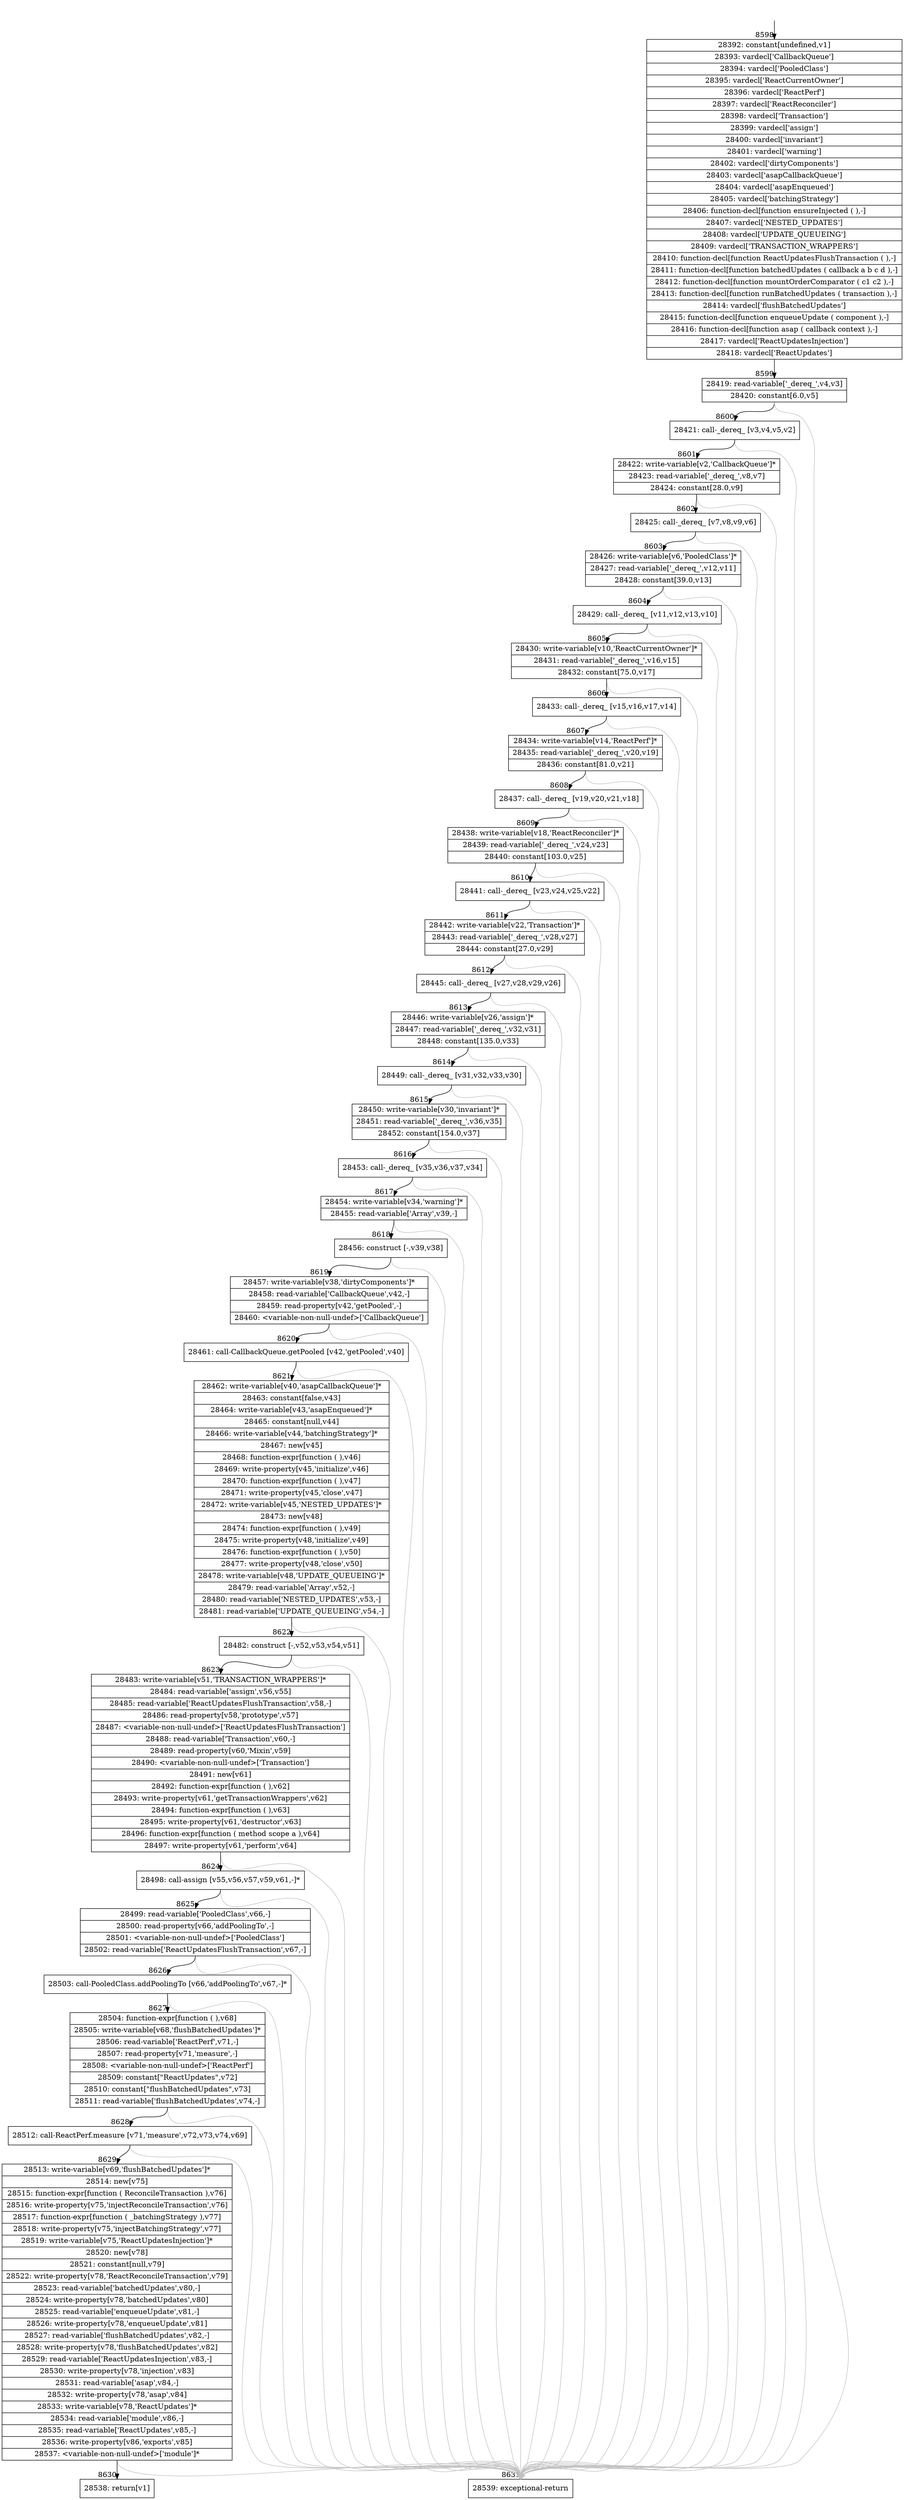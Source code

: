 digraph {
rankdir="TD"
BB_entry618[shape=none,label=""];
BB_entry618 -> BB8598 [tailport=s, headport=n, headlabel="    8598"]
BB8598 [shape=record label="{28392: constant[undefined,v1]|28393: vardecl['CallbackQueue']|28394: vardecl['PooledClass']|28395: vardecl['ReactCurrentOwner']|28396: vardecl['ReactPerf']|28397: vardecl['ReactReconciler']|28398: vardecl['Transaction']|28399: vardecl['assign']|28400: vardecl['invariant']|28401: vardecl['warning']|28402: vardecl['dirtyComponents']|28403: vardecl['asapCallbackQueue']|28404: vardecl['asapEnqueued']|28405: vardecl['batchingStrategy']|28406: function-decl[function ensureInjected ( ),-]|28407: vardecl['NESTED_UPDATES']|28408: vardecl['UPDATE_QUEUEING']|28409: vardecl['TRANSACTION_WRAPPERS']|28410: function-decl[function ReactUpdatesFlushTransaction ( ),-]|28411: function-decl[function batchedUpdates ( callback a b c d ),-]|28412: function-decl[function mountOrderComparator ( c1 c2 ),-]|28413: function-decl[function runBatchedUpdates ( transaction ),-]|28414: vardecl['flushBatchedUpdates']|28415: function-decl[function enqueueUpdate ( component ),-]|28416: function-decl[function asap ( callback context ),-]|28417: vardecl['ReactUpdatesInjection']|28418: vardecl['ReactUpdates']}" ] 
BB8598 -> BB8599 [tailport=s, headport=n, headlabel="      8599"]
BB8599 [shape=record label="{28419: read-variable['_dereq_',v4,v3]|28420: constant[6.0,v5]}" ] 
BB8599 -> BB8600 [tailport=s, headport=n, headlabel="      8600"]
BB8599 -> BB8631 [tailport=s, headport=n, color=gray, headlabel="      8631"]
BB8600 [shape=record label="{28421: call-_dereq_ [v3,v4,v5,v2]}" ] 
BB8600 -> BB8601 [tailport=s, headport=n, headlabel="      8601"]
BB8600 -> BB8631 [tailport=s, headport=n, color=gray]
BB8601 [shape=record label="{28422: write-variable[v2,'CallbackQueue']*|28423: read-variable['_dereq_',v8,v7]|28424: constant[28.0,v9]}" ] 
BB8601 -> BB8602 [tailport=s, headport=n, headlabel="      8602"]
BB8601 -> BB8631 [tailport=s, headport=n, color=gray]
BB8602 [shape=record label="{28425: call-_dereq_ [v7,v8,v9,v6]}" ] 
BB8602 -> BB8603 [tailport=s, headport=n, headlabel="      8603"]
BB8602 -> BB8631 [tailport=s, headport=n, color=gray]
BB8603 [shape=record label="{28426: write-variable[v6,'PooledClass']*|28427: read-variable['_dereq_',v12,v11]|28428: constant[39.0,v13]}" ] 
BB8603 -> BB8604 [tailport=s, headport=n, headlabel="      8604"]
BB8603 -> BB8631 [tailport=s, headport=n, color=gray]
BB8604 [shape=record label="{28429: call-_dereq_ [v11,v12,v13,v10]}" ] 
BB8604 -> BB8605 [tailport=s, headport=n, headlabel="      8605"]
BB8604 -> BB8631 [tailport=s, headport=n, color=gray]
BB8605 [shape=record label="{28430: write-variable[v10,'ReactCurrentOwner']*|28431: read-variable['_dereq_',v16,v15]|28432: constant[75.0,v17]}" ] 
BB8605 -> BB8606 [tailport=s, headport=n, headlabel="      8606"]
BB8605 -> BB8631 [tailport=s, headport=n, color=gray]
BB8606 [shape=record label="{28433: call-_dereq_ [v15,v16,v17,v14]}" ] 
BB8606 -> BB8607 [tailport=s, headport=n, headlabel="      8607"]
BB8606 -> BB8631 [tailport=s, headport=n, color=gray]
BB8607 [shape=record label="{28434: write-variable[v14,'ReactPerf']*|28435: read-variable['_dereq_',v20,v19]|28436: constant[81.0,v21]}" ] 
BB8607 -> BB8608 [tailport=s, headport=n, headlabel="      8608"]
BB8607 -> BB8631 [tailport=s, headport=n, color=gray]
BB8608 [shape=record label="{28437: call-_dereq_ [v19,v20,v21,v18]}" ] 
BB8608 -> BB8609 [tailport=s, headport=n, headlabel="      8609"]
BB8608 -> BB8631 [tailport=s, headport=n, color=gray]
BB8609 [shape=record label="{28438: write-variable[v18,'ReactReconciler']*|28439: read-variable['_dereq_',v24,v23]|28440: constant[103.0,v25]}" ] 
BB8609 -> BB8610 [tailport=s, headport=n, headlabel="      8610"]
BB8609 -> BB8631 [tailport=s, headport=n, color=gray]
BB8610 [shape=record label="{28441: call-_dereq_ [v23,v24,v25,v22]}" ] 
BB8610 -> BB8611 [tailport=s, headport=n, headlabel="      8611"]
BB8610 -> BB8631 [tailport=s, headport=n, color=gray]
BB8611 [shape=record label="{28442: write-variable[v22,'Transaction']*|28443: read-variable['_dereq_',v28,v27]|28444: constant[27.0,v29]}" ] 
BB8611 -> BB8612 [tailport=s, headport=n, headlabel="      8612"]
BB8611 -> BB8631 [tailport=s, headport=n, color=gray]
BB8612 [shape=record label="{28445: call-_dereq_ [v27,v28,v29,v26]}" ] 
BB8612 -> BB8613 [tailport=s, headport=n, headlabel="      8613"]
BB8612 -> BB8631 [tailport=s, headport=n, color=gray]
BB8613 [shape=record label="{28446: write-variable[v26,'assign']*|28447: read-variable['_dereq_',v32,v31]|28448: constant[135.0,v33]}" ] 
BB8613 -> BB8614 [tailport=s, headport=n, headlabel="      8614"]
BB8613 -> BB8631 [tailport=s, headport=n, color=gray]
BB8614 [shape=record label="{28449: call-_dereq_ [v31,v32,v33,v30]}" ] 
BB8614 -> BB8615 [tailport=s, headport=n, headlabel="      8615"]
BB8614 -> BB8631 [tailport=s, headport=n, color=gray]
BB8615 [shape=record label="{28450: write-variable[v30,'invariant']*|28451: read-variable['_dereq_',v36,v35]|28452: constant[154.0,v37]}" ] 
BB8615 -> BB8616 [tailport=s, headport=n, headlabel="      8616"]
BB8615 -> BB8631 [tailport=s, headport=n, color=gray]
BB8616 [shape=record label="{28453: call-_dereq_ [v35,v36,v37,v34]}" ] 
BB8616 -> BB8617 [tailport=s, headport=n, headlabel="      8617"]
BB8616 -> BB8631 [tailport=s, headport=n, color=gray]
BB8617 [shape=record label="{28454: write-variable[v34,'warning']*|28455: read-variable['Array',v39,-]}" ] 
BB8617 -> BB8618 [tailport=s, headport=n, headlabel="      8618"]
BB8617 -> BB8631 [tailport=s, headport=n, color=gray]
BB8618 [shape=record label="{28456: construct [-,v39,v38]}" ] 
BB8618 -> BB8619 [tailport=s, headport=n, headlabel="      8619"]
BB8618 -> BB8631 [tailport=s, headport=n, color=gray]
BB8619 [shape=record label="{28457: write-variable[v38,'dirtyComponents']*|28458: read-variable['CallbackQueue',v42,-]|28459: read-property[v42,'getPooled',-]|28460: \<variable-non-null-undef\>['CallbackQueue']}" ] 
BB8619 -> BB8620 [tailport=s, headport=n, headlabel="      8620"]
BB8619 -> BB8631 [tailport=s, headport=n, color=gray]
BB8620 [shape=record label="{28461: call-CallbackQueue.getPooled [v42,'getPooled',v40]}" ] 
BB8620 -> BB8621 [tailport=s, headport=n, headlabel="      8621"]
BB8620 -> BB8631 [tailport=s, headport=n, color=gray]
BB8621 [shape=record label="{28462: write-variable[v40,'asapCallbackQueue']*|28463: constant[false,v43]|28464: write-variable[v43,'asapEnqueued']*|28465: constant[null,v44]|28466: write-variable[v44,'batchingStrategy']*|28467: new[v45]|28468: function-expr[function ( ),v46]|28469: write-property[v45,'initialize',v46]|28470: function-expr[function ( ),v47]|28471: write-property[v45,'close',v47]|28472: write-variable[v45,'NESTED_UPDATES']*|28473: new[v48]|28474: function-expr[function ( ),v49]|28475: write-property[v48,'initialize',v49]|28476: function-expr[function ( ),v50]|28477: write-property[v48,'close',v50]|28478: write-variable[v48,'UPDATE_QUEUEING']*|28479: read-variable['Array',v52,-]|28480: read-variable['NESTED_UPDATES',v53,-]|28481: read-variable['UPDATE_QUEUEING',v54,-]}" ] 
BB8621 -> BB8622 [tailport=s, headport=n, headlabel="      8622"]
BB8621 -> BB8631 [tailport=s, headport=n, color=gray]
BB8622 [shape=record label="{28482: construct [-,v52,v53,v54,v51]}" ] 
BB8622 -> BB8623 [tailport=s, headport=n, headlabel="      8623"]
BB8622 -> BB8631 [tailport=s, headport=n, color=gray]
BB8623 [shape=record label="{28483: write-variable[v51,'TRANSACTION_WRAPPERS']*|28484: read-variable['assign',v56,v55]|28485: read-variable['ReactUpdatesFlushTransaction',v58,-]|28486: read-property[v58,'prototype',v57]|28487: \<variable-non-null-undef\>['ReactUpdatesFlushTransaction']|28488: read-variable['Transaction',v60,-]|28489: read-property[v60,'Mixin',v59]|28490: \<variable-non-null-undef\>['Transaction']|28491: new[v61]|28492: function-expr[function ( ),v62]|28493: write-property[v61,'getTransactionWrappers',v62]|28494: function-expr[function ( ),v63]|28495: write-property[v61,'destructor',v63]|28496: function-expr[function ( method scope a ),v64]|28497: write-property[v61,'perform',v64]}" ] 
BB8623 -> BB8624 [tailport=s, headport=n, headlabel="      8624"]
BB8623 -> BB8631 [tailport=s, headport=n, color=gray]
BB8624 [shape=record label="{28498: call-assign [v55,v56,v57,v59,v61,-]*}" ] 
BB8624 -> BB8625 [tailport=s, headport=n, headlabel="      8625"]
BB8624 -> BB8631 [tailport=s, headport=n, color=gray]
BB8625 [shape=record label="{28499: read-variable['PooledClass',v66,-]|28500: read-property[v66,'addPoolingTo',-]|28501: \<variable-non-null-undef\>['PooledClass']|28502: read-variable['ReactUpdatesFlushTransaction',v67,-]}" ] 
BB8625 -> BB8626 [tailport=s, headport=n, headlabel="      8626"]
BB8625 -> BB8631 [tailport=s, headport=n, color=gray]
BB8626 [shape=record label="{28503: call-PooledClass.addPoolingTo [v66,'addPoolingTo',v67,-]*}" ] 
BB8626 -> BB8627 [tailport=s, headport=n, headlabel="      8627"]
BB8626 -> BB8631 [tailport=s, headport=n, color=gray]
BB8627 [shape=record label="{28504: function-expr[function ( ),v68]|28505: write-variable[v68,'flushBatchedUpdates']*|28506: read-variable['ReactPerf',v71,-]|28507: read-property[v71,'measure',-]|28508: \<variable-non-null-undef\>['ReactPerf']|28509: constant[\"ReactUpdates\",v72]|28510: constant[\"flushBatchedUpdates\",v73]|28511: read-variable['flushBatchedUpdates',v74,-]}" ] 
BB8627 -> BB8628 [tailport=s, headport=n, headlabel="      8628"]
BB8627 -> BB8631 [tailport=s, headport=n, color=gray]
BB8628 [shape=record label="{28512: call-ReactPerf.measure [v71,'measure',v72,v73,v74,v69]}" ] 
BB8628 -> BB8629 [tailport=s, headport=n, headlabel="      8629"]
BB8628 -> BB8631 [tailport=s, headport=n, color=gray]
BB8629 [shape=record label="{28513: write-variable[v69,'flushBatchedUpdates']*|28514: new[v75]|28515: function-expr[function ( ReconcileTransaction ),v76]|28516: write-property[v75,'injectReconcileTransaction',v76]|28517: function-expr[function ( _batchingStrategy ),v77]|28518: write-property[v75,'injectBatchingStrategy',v77]|28519: write-variable[v75,'ReactUpdatesInjection']*|28520: new[v78]|28521: constant[null,v79]|28522: write-property[v78,'ReactReconcileTransaction',v79]|28523: read-variable['batchedUpdates',v80,-]|28524: write-property[v78,'batchedUpdates',v80]|28525: read-variable['enqueueUpdate',v81,-]|28526: write-property[v78,'enqueueUpdate',v81]|28527: read-variable['flushBatchedUpdates',v82,-]|28528: write-property[v78,'flushBatchedUpdates',v82]|28529: read-variable['ReactUpdatesInjection',v83,-]|28530: write-property[v78,'injection',v83]|28531: read-variable['asap',v84,-]|28532: write-property[v78,'asap',v84]|28533: write-variable[v78,'ReactUpdates']*|28534: read-variable['module',v86,-]|28535: read-variable['ReactUpdates',v85,-]|28536: write-property[v86,'exports',v85]|28537: \<variable-non-null-undef\>['module']*}" ] 
BB8629 -> BB8630 [tailport=s, headport=n, headlabel="      8630"]
BB8629 -> BB8631 [tailport=s, headport=n, color=gray]
BB8630 [shape=record label="{28538: return[v1]}" ] 
BB8631 [shape=record label="{28539: exceptional-return}" ] 
//#$~ 15046
}
